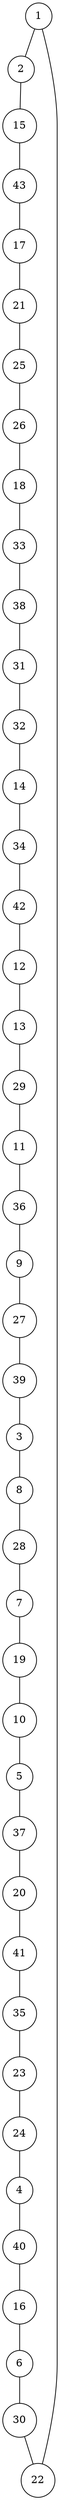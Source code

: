 graph random1716955679 {
	node [shape=circle fillcolor=white]
	1 [ pos = "2.888562,2.938799!"]
	2 [ pos = "5.979193,3.742231!"]
	3 [ pos = "19.204046,19.623304!"]
	4 [ pos = "0.090759,14.916852!"]
	5 [ pos = "6.952253,17.640141!"]
	6 [ pos = "4.485588,6.612680!"]
	7 [ pos = "9.853760,12.406870!"]
	8 [ pos = "17.241165,19.441588!"]
	9 [ pos = "17.250826,13.102488!"]
	10 [ pos = "8.194522,14.814104!"]
	11 [ pos = "16.449381,11.034476!"]
	12 [ pos = "20.000000,3.412952!"]
	13 [ pos = "18.031776,5.099406!"]
	14 [ pos = "14.637593,3.621221!"]
	15 [ pos = "7.098283,7.294717!"]
	16 [ pos = "3.256702,9.986847!"]
	17 [ pos = "10.233517,9.235894!"]
	18 [ pos = "13.729078,9.245684!"]
	19 [ pos = "8.667320,13.819837!"]
	20 [ pos = "3.970658,15.619573!"]
	21 [ pos = "11.268100,8.456247!"]
	22 [ pos = "2.040373,0.929981!"]
	23 [ pos = "0.671239,19.281540!"]
	24 [ pos = "0.179691,17.922065!"]
	25 [ pos = "12.192149,8.374214!"]
	26 [ pos = "12.544290,8.449652!"]
	27 [ pos = "19.408690,12.352412!"]
	28 [ pos = "11.862604,17.248588!"]
	29 [ pos = "17.451818,6.308319!"]
	30 [ pos = "0.677931,4.358223!"]
	31 [ pos = "13.603036,3.934633!"]
	32 [ pos = "14.345070,3.644674!"]
	33 [ pos = "13.170526,7.882269!"]
	34 [ pos = "12.890358,1.645968!"]
	35 [ pos = "1.510228,16.861017!"]
	36 [ pos = "17.265540,12.778329!"]
	37 [ pos = "5.125385,19.305914!"]
	38 [ pos = "13.708311,5.796623!"]
	39 [ pos = "18.395576,13.888001!"]
	40 [ pos = "3.526809,10.395846!"]
	41 [ pos = "2.070337,16.071101!"]
	42 [ pos = "18.845499,1.287148!"]
	43 [ pos = "8.231634,10.516225!"]

	1 -- 2
	2 -- 15
	3 -- 8
	4 -- 40
	5 -- 37
	6 -- 30
	7 -- 19
	8 -- 28
	9 -- 27
	10 -- 5
	11 -- 36
	12 -- 13
	13 -- 29
	14 -- 34
	15 -- 43
	16 -- 6
	17 -- 21
	18 -- 33
	19 -- 10
	20 -- 41
	21 -- 25
	22 -- 1
	23 -- 24
	24 -- 4
	25 -- 26
	26 -- 18
	27 -- 39
	28 -- 7
	29 -- 11
	30 -- 22
	31 -- 32
	32 -- 14
	33 -- 38
	34 -- 42
	35 -- 23
	36 -- 9
	37 -- 20
	38 -- 31
	39 -- 3
	40 -- 16
	41 -- 35
	42 -- 12
	43 -- 17
}